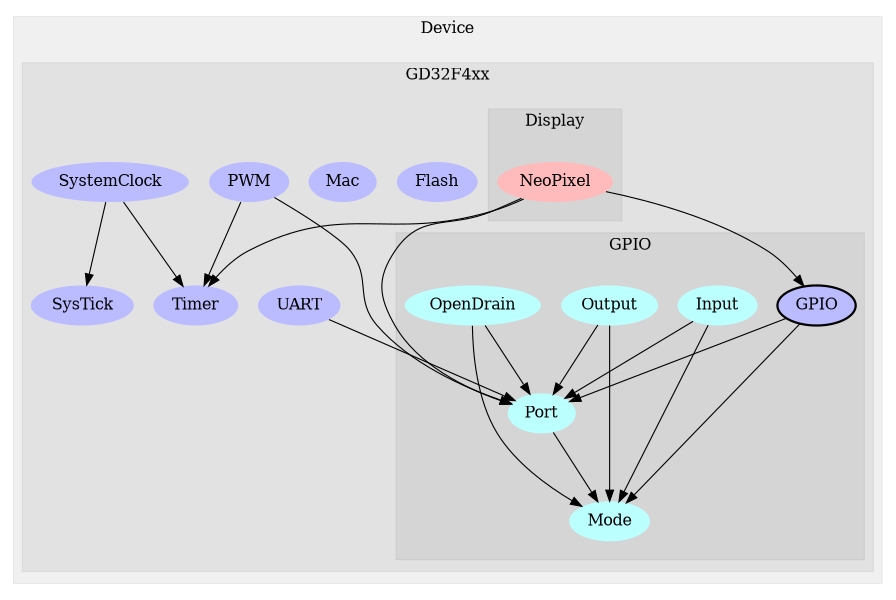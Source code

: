 digraph G {
size="6,4";
ratio="fill";
subgraph cluster_0 {
label="Device";
color="#0000000F";
style="filled";
subgraph cluster_1 {
label="GD32F4xx";
color="#0000000F";
style="filled";
u0[label="UART",style="filled",fillcolor="#bbbbff",penwidth="0"];
u1[label="Flash",style="filled",fillcolor="#bbbbff",penwidth="0"];
u3[label="Mac",style="filled",fillcolor="#bbbbff",penwidth="0"];
u4[label="SysTick",style="filled",fillcolor="#bbbbff",penwidth="0"];
u5[label="PWM",style="filled",fillcolor="#bbbbff",penwidth="0"];
u6[label="SystemClock",style="filled",fillcolor="#bbbbff",penwidth="0"];
u13[label="Timer",style="filled",fillcolor="#bbbbff",penwidth="0"];
subgraph cluster_2 {
label="Display";
color="#0000000F";
style="filled";
u7[label="NeoPixel",style="filled",fillcolor="#ffbbbb",penwidth="0"];

}
subgraph cluster_3 {
label="GPIO";
color="#0000000F";
style="filled";
u2[label="GPIO",style="filled,bold",fillcolor="#bbbbff"];
u8[label="Input",style="filled",fillcolor="#bbffff",penwidth="0"];
u9[label="Mode",style="filled",fillcolor="#bbffff",penwidth="0"];
u10[label="Output",style="filled",fillcolor="#bbffff",penwidth="0"];
u11[label="OpenDrain",style="filled",fillcolor="#bbffff",penwidth="0"];
u12[label="Port",style="filled",fillcolor="#bbffff",penwidth="0"];

}

}

}
u0 -> u12;
u2 -> u9;
u2 -> u12;
u5 -> u12;
u5 -> u13;
u6 -> u4;
u6 -> u13;
u7 -> u2;
u7 -> u12;
u7 -> u13;
u8 -> u9;
u8 -> u12;
u10 -> u9;
u10 -> u12;
u11 -> u9;
u11 -> u12;
u12 -> u9;

}
